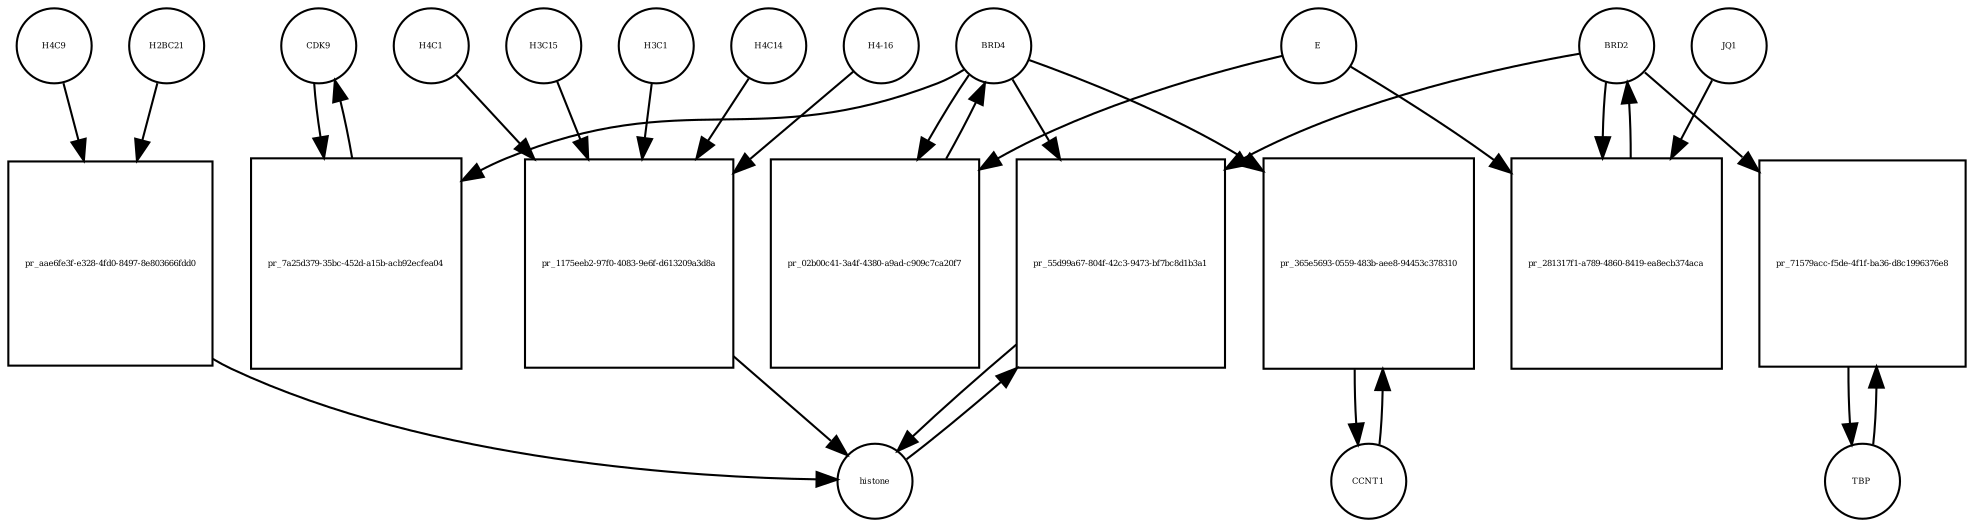 strict digraph  {
CDK9 [annotation="", bipartite=0, cls=macromolecule, fontsize=4, label=CDK9, shape=circle];
"pr_7a25d379-35bc-452d-a15b-acb92ecfea04" [annotation="", bipartite=1, cls=process, fontsize=4, label="pr_7a25d379-35bc-452d-a15b-acb92ecfea04", shape=square];
BRD4 [annotation="", bipartite=0, cls=macromolecule, fontsize=4, label=BRD4, shape=circle];
CCNT1 [annotation="", bipartite=0, cls=macromolecule, fontsize=4, label=CCNT1, shape=circle];
"pr_365e5693-0559-483b-aee8-94453c378310" [annotation="", bipartite=1, cls=process, fontsize=4, label="pr_365e5693-0559-483b-aee8-94453c378310", shape=square];
histone [annotation="", bipartite=0, cls=complex, fontsize=4, label=histone, shape=circle];
"pr_55d99a67-804f-42c3-9473-bf7bc8d1b3a1" [annotation="", bipartite=1, cls=process, fontsize=4, label="pr_55d99a67-804f-42c3-9473-bf7bc8d1b3a1", shape=square];
BRD2 [annotation="", bipartite=0, cls=macromolecule, fontsize=4, label=BRD2, shape=circle];
"pr_02b00c41-3a4f-4380-a9ad-c909c7ca20f7" [annotation="", bipartite=1, cls=process, fontsize=4, label="pr_02b00c41-3a4f-4380-a9ad-c909c7ca20f7", shape=square];
E [annotation=urn_miriam_ncbiprotein_BCD58755, bipartite=0, cls=macromolecule, fontsize=4, label=E, shape=circle];
H4C14 [annotation="", bipartite=0, cls=macromolecule, fontsize=4, label=H4C14, shape=circle];
"pr_1175eeb2-97f0-4083-9e6f-d613209a3d8a" [annotation="", bipartite=1, cls=process, fontsize=4, label="pr_1175eeb2-97f0-4083-9e6f-d613209a3d8a", shape=square];
"H4-16" [annotation="", bipartite=0, cls=macromolecule, fontsize=4, label="H4-16", shape=circle];
H4C1 [annotation="", bipartite=0, cls=macromolecule, fontsize=4, label=H4C1, shape=circle];
H3C15 [annotation="", bipartite=0, cls=macromolecule, fontsize=4, label=H3C15, shape=circle];
H3C1 [annotation="", bipartite=0, cls=macromolecule, fontsize=4, label=H3C1, shape=circle];
"pr_281317f1-a789-4860-8419-ea8ecb374aca" [annotation="", bipartite=1, cls=process, fontsize=4, label="pr_281317f1-a789-4860-8419-ea8ecb374aca", shape=square];
JQ1 [annotation="", bipartite=0, cls=macromolecule, fontsize=4, label=JQ1, shape=circle];
TBP [annotation="", bipartite=0, cls=macromolecule, fontsize=4, label=TBP, shape=circle];
"pr_71579acc-f5de-4f1f-ba36-d8c1996376e8" [annotation="", bipartite=1, cls=process, fontsize=4, label="pr_71579acc-f5de-4f1f-ba36-d8c1996376e8", shape=square];
H4C9 [annotation="", bipartite=0, cls=macromolecule, fontsize=4, label=H4C9, shape=circle];
"pr_aae6fe3f-e328-4fd0-8497-8e803666fdd0" [annotation="", bipartite=1, cls=process, fontsize=4, label="pr_aae6fe3f-e328-4fd0-8497-8e803666fdd0", shape=square];
H2BC21 [annotation="", bipartite=0, cls=macromolecule, fontsize=4, label=H2BC21, shape=circle];
CDK9 -> "pr_7a25d379-35bc-452d-a15b-acb92ecfea04"  [annotation="", interaction_type=consumption];
"pr_7a25d379-35bc-452d-a15b-acb92ecfea04" -> CDK9  [annotation="", interaction_type=production];
BRD4 -> "pr_7a25d379-35bc-452d-a15b-acb92ecfea04"  [annotation=urn_miriam_taxonomy_10090, interaction_type=catalysis];
BRD4 -> "pr_365e5693-0559-483b-aee8-94453c378310"  [annotation="", interaction_type=catalysis];
BRD4 -> "pr_55d99a67-804f-42c3-9473-bf7bc8d1b3a1"  [annotation="urn_miriam_doi_10.1038%2Fnsmb.3228.|urn_miriam_doi_10.1016%2Fj.molcel.2008.01.018", interaction_type=catalysis];
BRD4 -> "pr_02b00c41-3a4f-4380-a9ad-c909c7ca20f7"  [annotation="", interaction_type=consumption];
CCNT1 -> "pr_365e5693-0559-483b-aee8-94453c378310"  [annotation="", interaction_type=consumption];
"pr_365e5693-0559-483b-aee8-94453c378310" -> CCNT1  [annotation="", interaction_type=production];
histone -> "pr_55d99a67-804f-42c3-9473-bf7bc8d1b3a1"  [annotation="", interaction_type=consumption];
"pr_55d99a67-804f-42c3-9473-bf7bc8d1b3a1" -> histone  [annotation="", interaction_type=production];
BRD2 -> "pr_55d99a67-804f-42c3-9473-bf7bc8d1b3a1"  [annotation="urn_miriam_doi_10.1038%2Fnsmb.3228.|urn_miriam_doi_10.1016%2Fj.molcel.2008.01.018", interaction_type=catalysis];
BRD2 -> "pr_281317f1-a789-4860-8419-ea8ecb374aca"  [annotation="", interaction_type=consumption];
BRD2 -> "pr_71579acc-f5de-4f1f-ba36-d8c1996376e8"  [annotation="urn_miriam_doi_10.1007%2Fs11010-006-9223-6", interaction_type=catalysis];
"pr_02b00c41-3a4f-4380-a9ad-c909c7ca20f7" -> BRD4  [annotation="", interaction_type=production];
E -> "pr_02b00c41-3a4f-4380-a9ad-c909c7ca20f7"  [annotation="urn_miriam_doi_10.1038%2Fs41586-020-2286-9", interaction_type=inhibition];
E -> "pr_281317f1-a789-4860-8419-ea8ecb374aca"  [annotation="urn_miriam_doi_10.1038%2Fs41586-020-2286-9|urn_miriam_doi_10.1080%2F15592294.2018.1469891", interaction_type=inhibition];
H4C14 -> "pr_1175eeb2-97f0-4083-9e6f-d613209a3d8a"  [annotation="", interaction_type=consumption];
"pr_1175eeb2-97f0-4083-9e6f-d613209a3d8a" -> histone  [annotation="", interaction_type=production];
"H4-16" -> "pr_1175eeb2-97f0-4083-9e6f-d613209a3d8a"  [annotation="", interaction_type=consumption];
H4C1 -> "pr_1175eeb2-97f0-4083-9e6f-d613209a3d8a"  [annotation="", interaction_type=consumption];
H3C15 -> "pr_1175eeb2-97f0-4083-9e6f-d613209a3d8a"  [annotation="", interaction_type=consumption];
H3C1 -> "pr_1175eeb2-97f0-4083-9e6f-d613209a3d8a"  [annotation="", interaction_type=consumption];
"pr_281317f1-a789-4860-8419-ea8ecb374aca" -> BRD2  [annotation="", interaction_type=production];
JQ1 -> "pr_281317f1-a789-4860-8419-ea8ecb374aca"  [annotation="urn_miriam_doi_10.1038%2Fs41586-020-2286-9|urn_miriam_doi_10.1080%2F15592294.2018.1469891", interaction_type=inhibition];
TBP -> "pr_71579acc-f5de-4f1f-ba36-d8c1996376e8"  [annotation="", interaction_type=consumption];
"pr_71579acc-f5de-4f1f-ba36-d8c1996376e8" -> TBP  [annotation="", interaction_type=production];
H4C9 -> "pr_aae6fe3f-e328-4fd0-8497-8e803666fdd0"  [annotation="", interaction_type=consumption];
"pr_aae6fe3f-e328-4fd0-8497-8e803666fdd0" -> histone  [annotation="", interaction_type=production];
H2BC21 -> "pr_aae6fe3f-e328-4fd0-8497-8e803666fdd0"  [annotation="", interaction_type=consumption];
}
